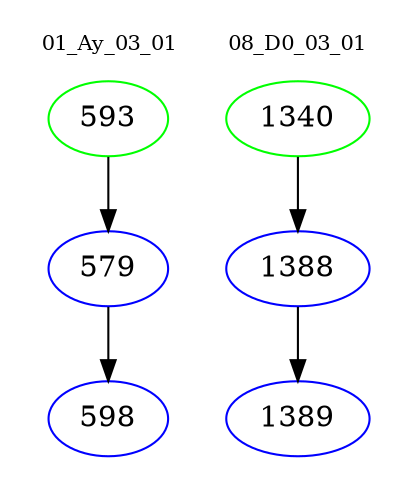 digraph{
subgraph cluster_0 {
color = white
label = "01_Ay_03_01";
fontsize=10;
T0_593 [label="593", color="green"]
T0_593 -> T0_579 [color="black"]
T0_579 [label="579", color="blue"]
T0_579 -> T0_598 [color="black"]
T0_598 [label="598", color="blue"]
}
subgraph cluster_1 {
color = white
label = "08_D0_03_01";
fontsize=10;
T1_1340 [label="1340", color="green"]
T1_1340 -> T1_1388 [color="black"]
T1_1388 [label="1388", color="blue"]
T1_1388 -> T1_1389 [color="black"]
T1_1389 [label="1389", color="blue"]
}
}
